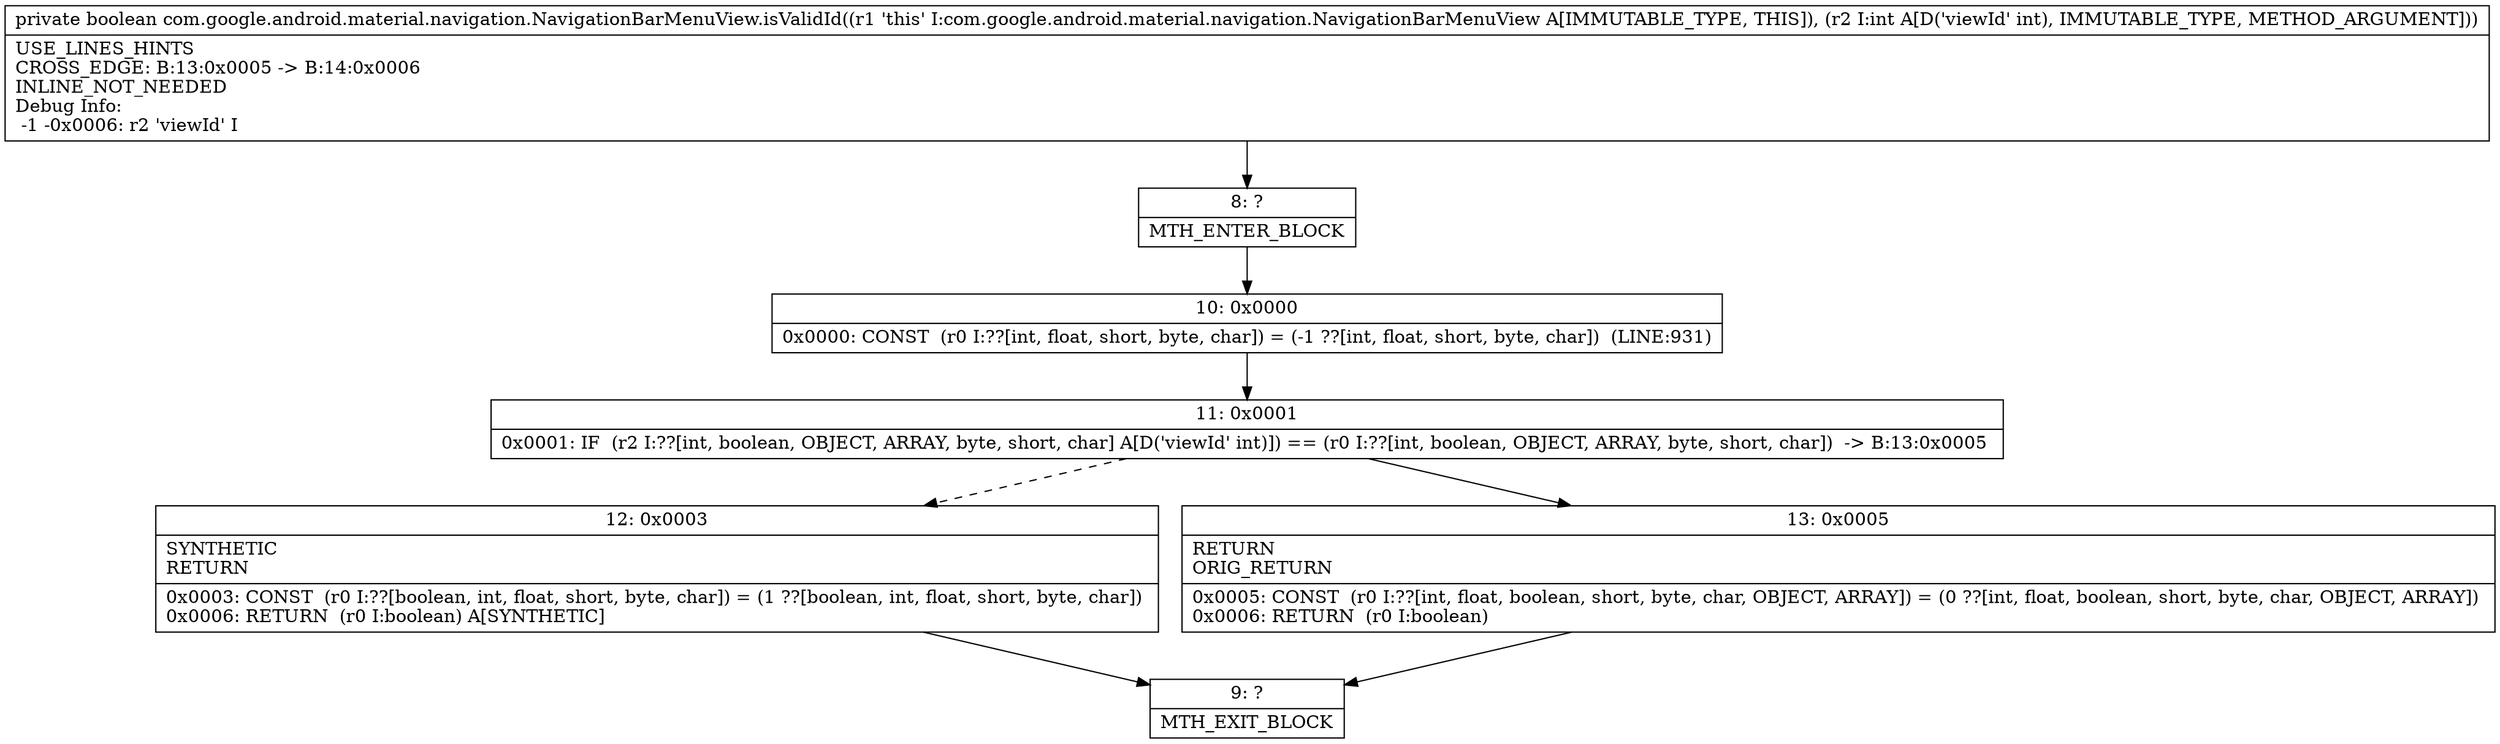 digraph "CFG forcom.google.android.material.navigation.NavigationBarMenuView.isValidId(I)Z" {
Node_8 [shape=record,label="{8\:\ ?|MTH_ENTER_BLOCK\l}"];
Node_10 [shape=record,label="{10\:\ 0x0000|0x0000: CONST  (r0 I:??[int, float, short, byte, char]) = (\-1 ??[int, float, short, byte, char])  (LINE:931)\l}"];
Node_11 [shape=record,label="{11\:\ 0x0001|0x0001: IF  (r2 I:??[int, boolean, OBJECT, ARRAY, byte, short, char] A[D('viewId' int)]) == (r0 I:??[int, boolean, OBJECT, ARRAY, byte, short, char])  \-\> B:13:0x0005 \l}"];
Node_12 [shape=record,label="{12\:\ 0x0003|SYNTHETIC\lRETURN\l|0x0003: CONST  (r0 I:??[boolean, int, float, short, byte, char]) = (1 ??[boolean, int, float, short, byte, char]) \l0x0006: RETURN  (r0 I:boolean) A[SYNTHETIC]\l}"];
Node_9 [shape=record,label="{9\:\ ?|MTH_EXIT_BLOCK\l}"];
Node_13 [shape=record,label="{13\:\ 0x0005|RETURN\lORIG_RETURN\l|0x0005: CONST  (r0 I:??[int, float, boolean, short, byte, char, OBJECT, ARRAY]) = (0 ??[int, float, boolean, short, byte, char, OBJECT, ARRAY]) \l0x0006: RETURN  (r0 I:boolean) \l}"];
MethodNode[shape=record,label="{private boolean com.google.android.material.navigation.NavigationBarMenuView.isValidId((r1 'this' I:com.google.android.material.navigation.NavigationBarMenuView A[IMMUTABLE_TYPE, THIS]), (r2 I:int A[D('viewId' int), IMMUTABLE_TYPE, METHOD_ARGUMENT]))  | USE_LINES_HINTS\lCROSS_EDGE: B:13:0x0005 \-\> B:14:0x0006\lINLINE_NOT_NEEDED\lDebug Info:\l  \-1 \-0x0006: r2 'viewId' I\l}"];
MethodNode -> Node_8;Node_8 -> Node_10;
Node_10 -> Node_11;
Node_11 -> Node_12[style=dashed];
Node_11 -> Node_13;
Node_12 -> Node_9;
Node_13 -> Node_9;
}


